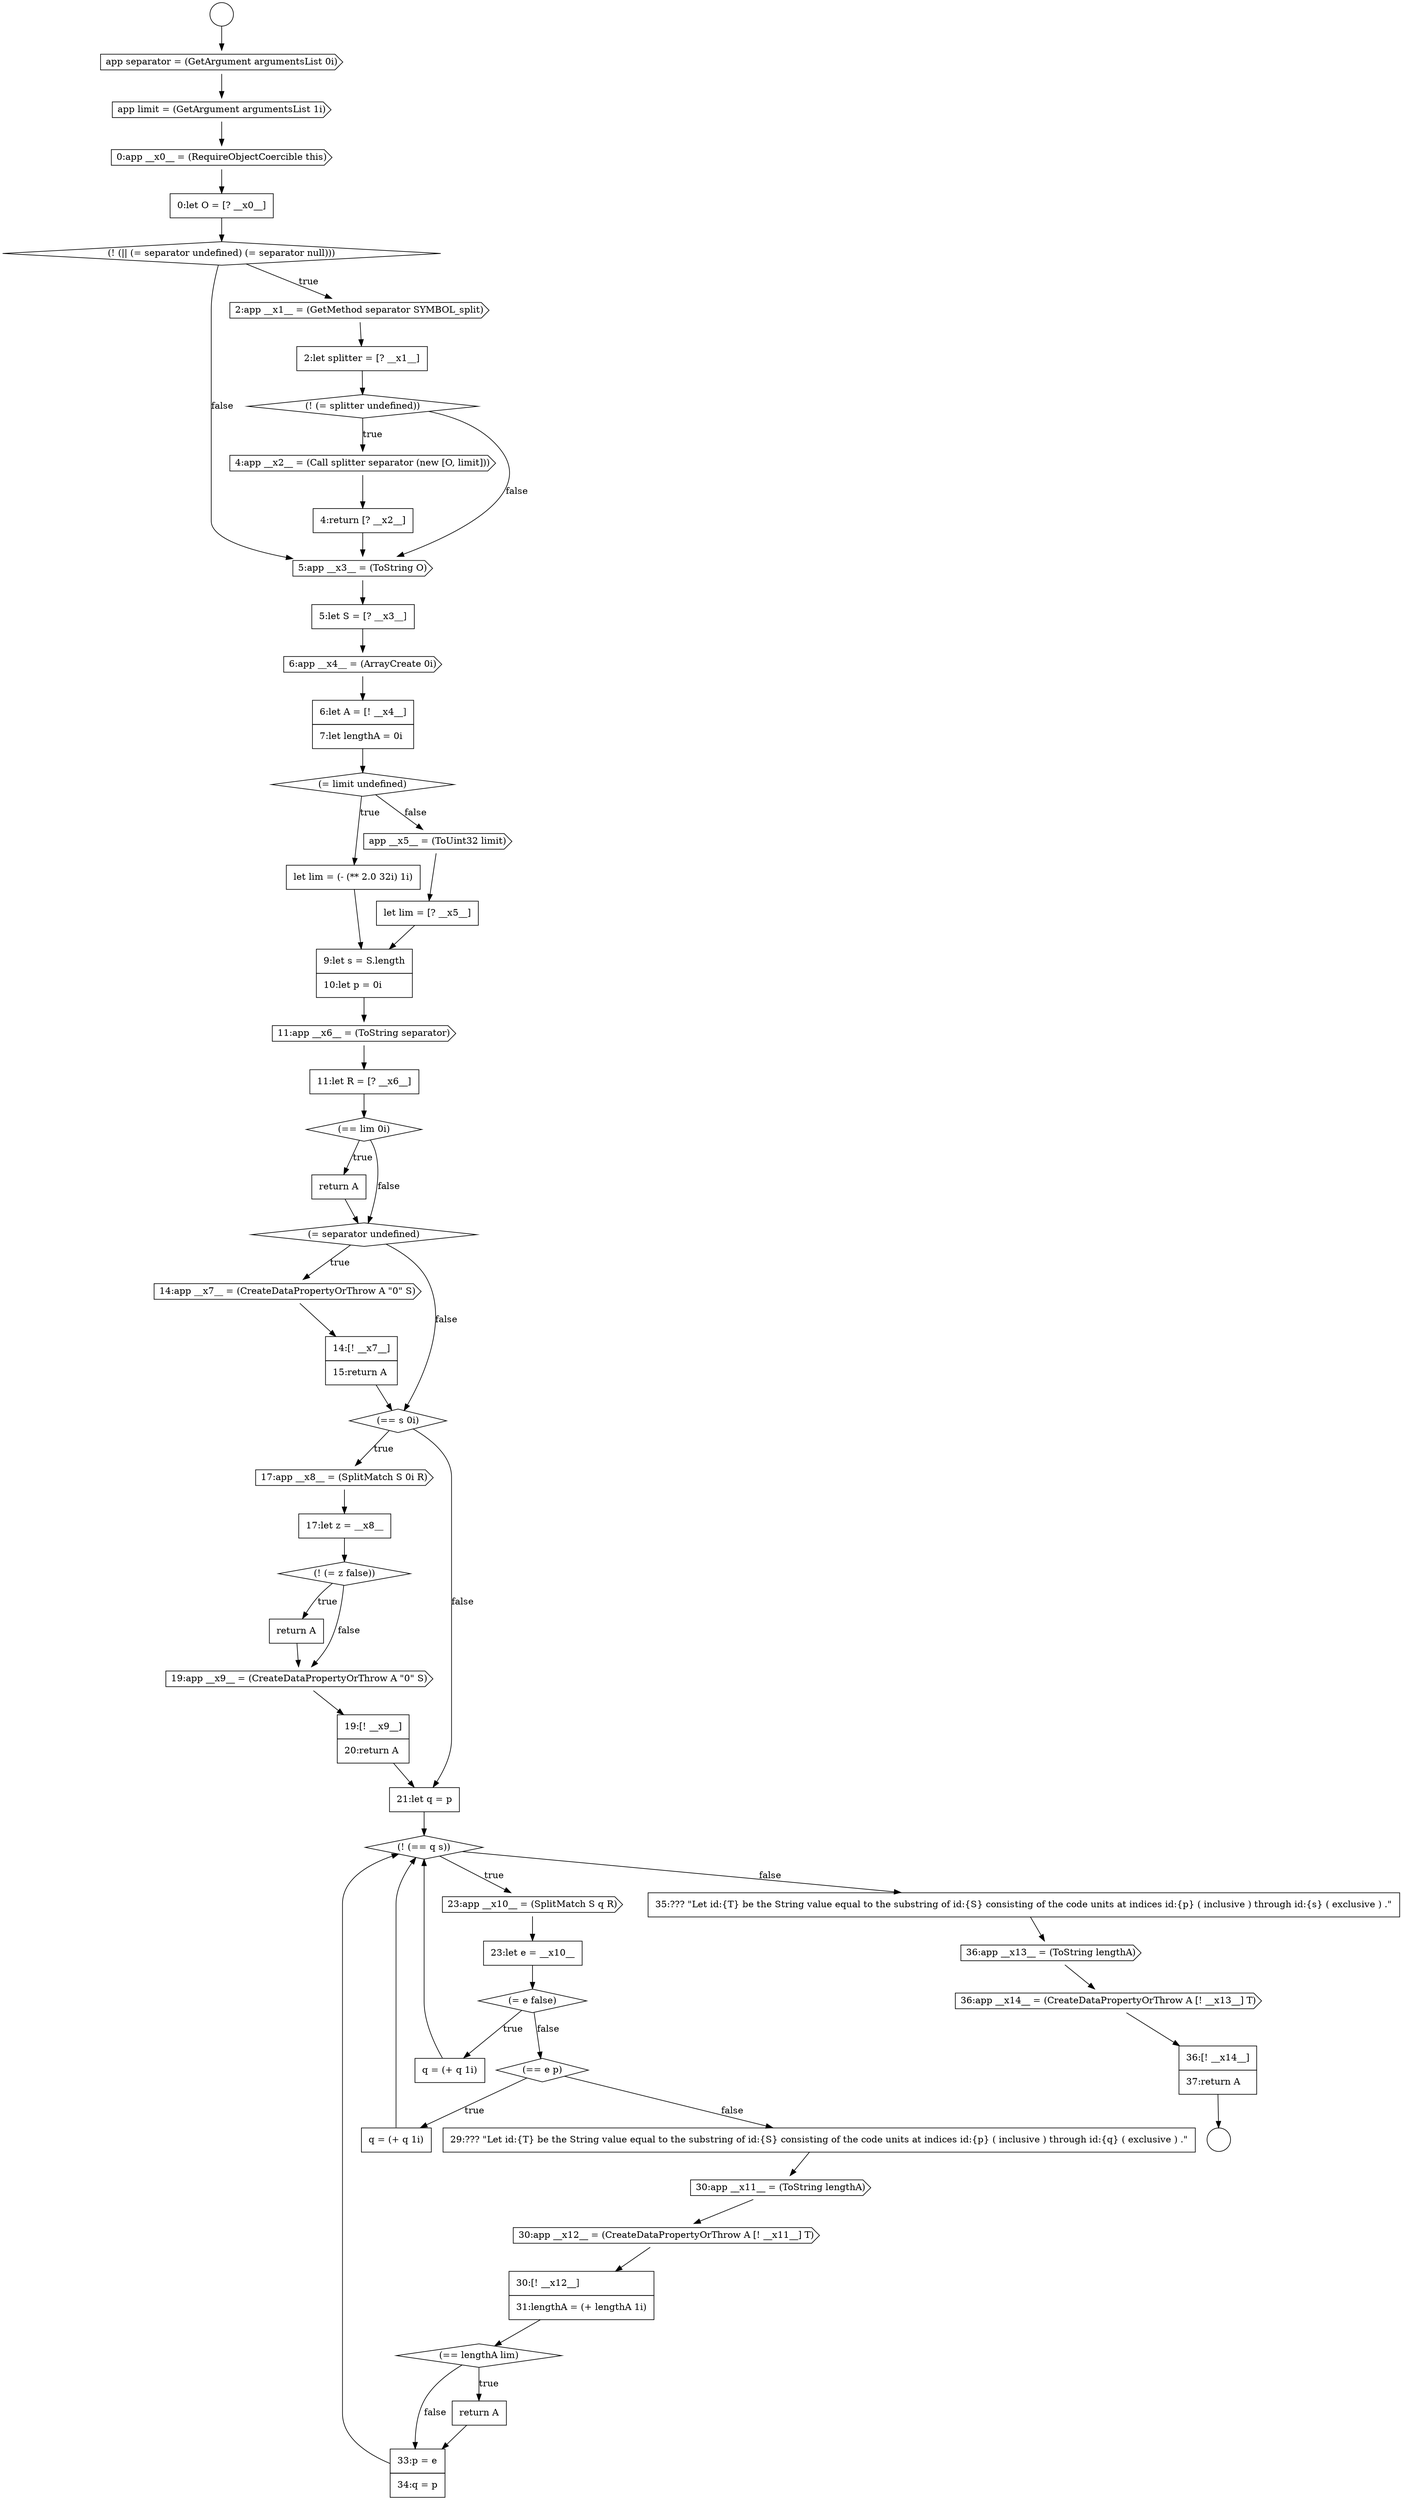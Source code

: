 digraph {
  node14324 [shape=none, margin=0, label=<<font color="black">
    <table border="0" cellborder="1" cellspacing="0" cellpadding="10">
      <tr><td align="left">11:let R = [? __x6__]</td></tr>
    </table>
  </font>> color="black" fillcolor="white" style=filled]
  node14351 [shape=none, margin=0, label=<<font color="black">
    <table border="0" cellborder="1" cellspacing="0" cellpadding="10">
      <tr><td align="left">33:p = e</td></tr>
      <tr><td align="left">34:q = p</td></tr>
    </table>
  </font>> color="black" fillcolor="white" style=filled]
  node14323 [shape=cds, label=<<font color="black">11:app __x6__ = (ToString separator)</font>> color="black" fillcolor="white" style=filled]
  node14352 [shape=none, margin=0, label=<<font color="black">
    <table border="0" cellborder="1" cellspacing="0" cellpadding="10">
      <tr><td align="left">35:??? &quot;Let id:{T} be the String value equal to the substring of id:{S} consisting of the code units at indices id:{p} ( inclusive ) through id:{s} ( exclusive ) .&quot;</td></tr>
    </table>
  </font>> color="black" fillcolor="white" style=filled]
  node14335 [shape=cds, label=<<font color="black">19:app __x9__ = (CreateDataPropertyOrThrow A &quot;0&quot; S)</font>> color="black" fillcolor="white" style=filled]
  node14303 [shape=circle label=" " color="black" fillcolor="white" style=filled]
  node14326 [shape=none, margin=0, label=<<font color="black">
    <table border="0" cellborder="1" cellspacing="0" cellpadding="10">
      <tr><td align="left">return A</td></tr>
    </table>
  </font>> color="black" fillcolor="white" style=filled]
  node14322 [shape=none, margin=0, label=<<font color="black">
    <table border="0" cellborder="1" cellspacing="0" cellpadding="10">
      <tr><td align="left">9:let s = S.length</td></tr>
      <tr><td align="left">10:let p = 0i</td></tr>
    </table>
  </font>> color="black" fillcolor="white" style=filled]
  node14329 [shape=none, margin=0, label=<<font color="black">
    <table border="0" cellborder="1" cellspacing="0" cellpadding="10">
      <tr><td align="left">14:[! __x7__]</td></tr>
      <tr><td align="left">15:return A</td></tr>
    </table>
  </font>> color="black" fillcolor="white" style=filled]
  node14349 [shape=diamond, label=<<font color="black">(== lengthA lim)</font>> color="black" fillcolor="white" style=filled]
  node14319 [shape=none, margin=0, label=<<font color="black">
    <table border="0" cellborder="1" cellspacing="0" cellpadding="10">
      <tr><td align="left">let lim = (- (** 2.0 32i) 1i)</td></tr>
    </table>
  </font>> color="black" fillcolor="white" style=filled]
  node14321 [shape=none, margin=0, label=<<font color="black">
    <table border="0" cellborder="1" cellspacing="0" cellpadding="10">
      <tr><td align="left">let lim = [? __x5__]</td></tr>
    </table>
  </font>> color="black" fillcolor="white" style=filled]
  node14315 [shape=none, margin=0, label=<<font color="black">
    <table border="0" cellborder="1" cellspacing="0" cellpadding="10">
      <tr><td align="left">5:let S = [? __x3__]</td></tr>
    </table>
  </font>> color="black" fillcolor="white" style=filled]
  node14343 [shape=diamond, label=<<font color="black">(== e p)</font>> color="black" fillcolor="white" style=filled]
  node14305 [shape=cds, label=<<font color="black">app limit = (GetArgument argumentsList 1i)</font>> color="black" fillcolor="white" style=filled]
  node14347 [shape=cds, label=<<font color="black">30:app __x12__ = (CreateDataPropertyOrThrow A [! __x11__] T)</font>> color="black" fillcolor="white" style=filled]
  node14354 [shape=cds, label=<<font color="black">36:app __x14__ = (CreateDataPropertyOrThrow A [! __x13__] T)</font>> color="black" fillcolor="white" style=filled]
  node14333 [shape=diamond, label=<<font color="black">(! (= z false))</font>> color="black" fillcolor="white" style=filled]
  node14328 [shape=cds, label=<<font color="black">14:app __x7__ = (CreateDataPropertyOrThrow A &quot;0&quot; S)</font>> color="black" fillcolor="white" style=filled]
  node14331 [shape=cds, label=<<font color="black">17:app __x8__ = (SplitMatch S 0i R)</font>> color="black" fillcolor="white" style=filled]
  node14334 [shape=none, margin=0, label=<<font color="black">
    <table border="0" cellborder="1" cellspacing="0" cellpadding="10">
      <tr><td align="left">return A</td></tr>
    </table>
  </font>> color="black" fillcolor="white" style=filled]
  node14316 [shape=cds, label=<<font color="black">6:app __x4__ = (ArrayCreate 0i)</font>> color="black" fillcolor="white" style=filled]
  node14339 [shape=cds, label=<<font color="black">23:app __x10__ = (SplitMatch S q R)</font>> color="black" fillcolor="white" style=filled]
  node14346 [shape=cds, label=<<font color="black">30:app __x11__ = (ToString lengthA)</font>> color="black" fillcolor="white" style=filled]
  node14309 [shape=cds, label=<<font color="black">2:app __x1__ = (GetMethod separator SYMBOL_split)</font>> color="black" fillcolor="white" style=filled]
  node14308 [shape=diamond, label=<<font color="black">(! (|| (= separator undefined) (= separator null)))</font>> color="black" fillcolor="white" style=filled]
  node14342 [shape=none, margin=0, label=<<font color="black">
    <table border="0" cellborder="1" cellspacing="0" cellpadding="10">
      <tr><td align="left">q = (+ q 1i)</td></tr>
    </table>
  </font>> color="black" fillcolor="white" style=filled]
  node14317 [shape=none, margin=0, label=<<font color="black">
    <table border="0" cellborder="1" cellspacing="0" cellpadding="10">
      <tr><td align="left">6:let A = [! __x4__]</td></tr>
      <tr><td align="left">7:let lengthA = 0i</td></tr>
    </table>
  </font>> color="black" fillcolor="white" style=filled]
  node14338 [shape=diamond, label=<<font color="black">(! (== q s))</font>> color="black" fillcolor="white" style=filled]
  node14327 [shape=diamond, label=<<font color="black">(= separator undefined)</font>> color="black" fillcolor="white" style=filled]
  node14302 [shape=circle label=" " color="black" fillcolor="white" style=filled]
  node14353 [shape=cds, label=<<font color="black">36:app __x13__ = (ToString lengthA)</font>> color="black" fillcolor="white" style=filled]
  node14348 [shape=none, margin=0, label=<<font color="black">
    <table border="0" cellborder="1" cellspacing="0" cellpadding="10">
      <tr><td align="left">30:[! __x12__]</td></tr>
      <tr><td align="left">31:lengthA = (+ lengthA 1i)</td></tr>
    </table>
  </font>> color="black" fillcolor="white" style=filled]
  node14312 [shape=cds, label=<<font color="black">4:app __x2__ = (Call splitter separator (new [O, limit]))</font>> color="black" fillcolor="white" style=filled]
  node14313 [shape=none, margin=0, label=<<font color="black">
    <table border="0" cellborder="1" cellspacing="0" cellpadding="10">
      <tr><td align="left">4:return [? __x2__]</td></tr>
    </table>
  </font>> color="black" fillcolor="white" style=filled]
  node14318 [shape=diamond, label=<<font color="black">(= limit undefined)</font>> color="black" fillcolor="white" style=filled]
  node14341 [shape=diamond, label=<<font color="black">(= e false)</font>> color="black" fillcolor="white" style=filled]
  node14307 [shape=none, margin=0, label=<<font color="black">
    <table border="0" cellborder="1" cellspacing="0" cellpadding="10">
      <tr><td align="left">0:let O = [? __x0__]</td></tr>
    </table>
  </font>> color="black" fillcolor="white" style=filled]
  node14337 [shape=none, margin=0, label=<<font color="black">
    <table border="0" cellborder="1" cellspacing="0" cellpadding="10">
      <tr><td align="left">21:let q = p</td></tr>
    </table>
  </font>> color="black" fillcolor="white" style=filled]
  node14311 [shape=diamond, label=<<font color="black">(! (= splitter undefined))</font>> color="black" fillcolor="white" style=filled]
  node14304 [shape=cds, label=<<font color="black">app separator = (GetArgument argumentsList 0i)</font>> color="black" fillcolor="white" style=filled]
  node14336 [shape=none, margin=0, label=<<font color="black">
    <table border="0" cellborder="1" cellspacing="0" cellpadding="10">
      <tr><td align="left">19:[! __x9__]</td></tr>
      <tr><td align="left">20:return A</td></tr>
    </table>
  </font>> color="black" fillcolor="white" style=filled]
  node14314 [shape=cds, label=<<font color="black">5:app __x3__ = (ToString O)</font>> color="black" fillcolor="white" style=filled]
  node14306 [shape=cds, label=<<font color="black">0:app __x0__ = (RequireObjectCoercible this)</font>> color="black" fillcolor="white" style=filled]
  node14344 [shape=none, margin=0, label=<<font color="black">
    <table border="0" cellborder="1" cellspacing="0" cellpadding="10">
      <tr><td align="left">q = (+ q 1i)</td></tr>
    </table>
  </font>> color="black" fillcolor="white" style=filled]
  node14332 [shape=none, margin=0, label=<<font color="black">
    <table border="0" cellborder="1" cellspacing="0" cellpadding="10">
      <tr><td align="left">17:let z = __x8__</td></tr>
    </table>
  </font>> color="black" fillcolor="white" style=filled]
  node14350 [shape=none, margin=0, label=<<font color="black">
    <table border="0" cellborder="1" cellspacing="0" cellpadding="10">
      <tr><td align="left">return A</td></tr>
    </table>
  </font>> color="black" fillcolor="white" style=filled]
  node14325 [shape=diamond, label=<<font color="black">(== lim 0i)</font>> color="black" fillcolor="white" style=filled]
  node14355 [shape=none, margin=0, label=<<font color="black">
    <table border="0" cellborder="1" cellspacing="0" cellpadding="10">
      <tr><td align="left">36:[! __x14__]</td></tr>
      <tr><td align="left">37:return A</td></tr>
    </table>
  </font>> color="black" fillcolor="white" style=filled]
  node14330 [shape=diamond, label=<<font color="black">(== s 0i)</font>> color="black" fillcolor="white" style=filled]
  node14345 [shape=none, margin=0, label=<<font color="black">
    <table border="0" cellborder="1" cellspacing="0" cellpadding="10">
      <tr><td align="left">29:??? &quot;Let id:{T} be the String value equal to the substring of id:{S} consisting of the code units at indices id:{p} ( inclusive ) through id:{q} ( exclusive ) .&quot;</td></tr>
    </table>
  </font>> color="black" fillcolor="white" style=filled]
  node14310 [shape=none, margin=0, label=<<font color="black">
    <table border="0" cellborder="1" cellspacing="0" cellpadding="10">
      <tr><td align="left">2:let splitter = [? __x1__]</td></tr>
    </table>
  </font>> color="black" fillcolor="white" style=filled]
  node14340 [shape=none, margin=0, label=<<font color="black">
    <table border="0" cellborder="1" cellspacing="0" cellpadding="10">
      <tr><td align="left">23:let e = __x10__</td></tr>
    </table>
  </font>> color="black" fillcolor="white" style=filled]
  node14320 [shape=cds, label=<<font color="black">app __x5__ = (ToUint32 limit)</font>> color="black" fillcolor="white" style=filled]
  node14311 -> node14312 [label=<<font color="black">true</font>> color="black"]
  node14311 -> node14314 [label=<<font color="black">false</font>> color="black"]
  node14341 -> node14342 [label=<<font color="black">true</font>> color="black"]
  node14341 -> node14343 [label=<<font color="black">false</font>> color="black"]
  node14312 -> node14313 [ color="black"]
  node14334 -> node14335 [ color="black"]
  node14322 -> node14323 [ color="black"]
  node14349 -> node14350 [label=<<font color="black">true</font>> color="black"]
  node14349 -> node14351 [label=<<font color="black">false</font>> color="black"]
  node14352 -> node14353 [ color="black"]
  node14343 -> node14344 [label=<<font color="black">true</font>> color="black"]
  node14343 -> node14345 [label=<<font color="black">false</font>> color="black"]
  node14342 -> node14338 [ color="black"]
  node14332 -> node14333 [ color="black"]
  node14347 -> node14348 [ color="black"]
  node14315 -> node14316 [ color="black"]
  node14323 -> node14324 [ color="black"]
  node14351 -> node14338 [ color="black"]
  node14335 -> node14336 [ color="black"]
  node14350 -> node14351 [ color="black"]
  node14321 -> node14322 [ color="black"]
  node14331 -> node14332 [ color="black"]
  node14340 -> node14341 [ color="black"]
  node14302 -> node14304 [ color="black"]
  node14308 -> node14309 [label=<<font color="black">true</font>> color="black"]
  node14308 -> node14314 [label=<<font color="black">false</font>> color="black"]
  node14346 -> node14347 [ color="black"]
  node14306 -> node14307 [ color="black"]
  node14330 -> node14331 [label=<<font color="black">true</font>> color="black"]
  node14330 -> node14337 [label=<<font color="black">false</font>> color="black"]
  node14324 -> node14325 [ color="black"]
  node14344 -> node14338 [ color="black"]
  node14317 -> node14318 [ color="black"]
  node14314 -> node14315 [ color="black"]
  node14333 -> node14334 [label=<<font color="black">true</font>> color="black"]
  node14333 -> node14335 [label=<<font color="black">false</font>> color="black"]
  node14345 -> node14346 [ color="black"]
  node14353 -> node14354 [ color="black"]
  node14309 -> node14310 [ color="black"]
  node14319 -> node14322 [ color="black"]
  node14329 -> node14330 [ color="black"]
  node14336 -> node14337 [ color="black"]
  node14328 -> node14329 [ color="black"]
  node14327 -> node14328 [label=<<font color="black">true</font>> color="black"]
  node14327 -> node14330 [label=<<font color="black">false</font>> color="black"]
  node14316 -> node14317 [ color="black"]
  node14339 -> node14340 [ color="black"]
  node14337 -> node14338 [ color="black"]
  node14310 -> node14311 [ color="black"]
  node14354 -> node14355 [ color="black"]
  node14348 -> node14349 [ color="black"]
  node14305 -> node14306 [ color="black"]
  node14320 -> node14321 [ color="black"]
  node14318 -> node14319 [label=<<font color="black">true</font>> color="black"]
  node14318 -> node14320 [label=<<font color="black">false</font>> color="black"]
  node14338 -> node14339 [label=<<font color="black">true</font>> color="black"]
  node14338 -> node14352 [label=<<font color="black">false</font>> color="black"]
  node14355 -> node14303 [ color="black"]
  node14326 -> node14327 [ color="black"]
  node14313 -> node14314 [ color="black"]
  node14307 -> node14308 [ color="black"]
  node14325 -> node14326 [label=<<font color="black">true</font>> color="black"]
  node14325 -> node14327 [label=<<font color="black">false</font>> color="black"]
  node14304 -> node14305 [ color="black"]
}
